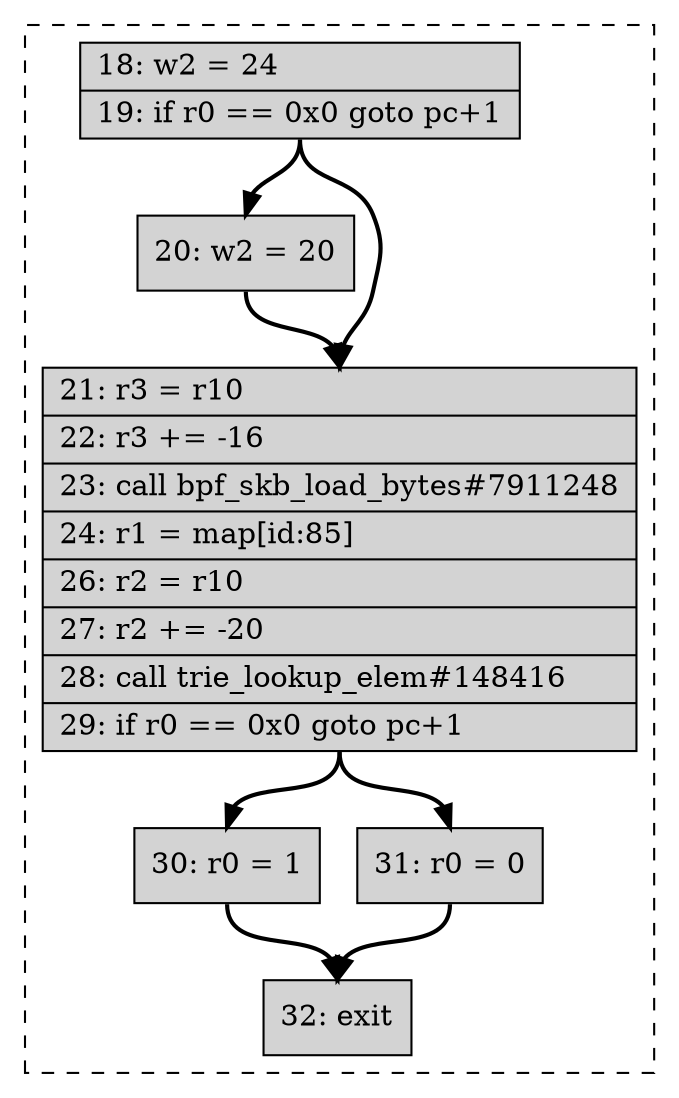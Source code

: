 digraph "DOT graph for eBPF program" {
subgraph "cluster_0" {
	style="dashed";
	color="black";
	label="";

	fn_0_bb_1 [shape=record,style=filled,label="{  18: w2 = 24\l\
  |  19: if r0 == 0x0 goto pc+1\l\
}"];

	fn_0_bb_2 [shape=record,style=filled,label="{  20: w2 = 20\l\
}"];

	fn_0_bb_3 [shape=record,style=filled,label="{  21: r3 = r10\l\
 |   22: r3 += -16\l\
 |   23: call bpf_skb_load_bytes#7911248\l\
 |   24: r1 = map[id:85]\l\
 |   26: r2 = r10\l\
 |   27: r2 += -20\l\
 |   28: call trie_lookup_elem#148416\l\
 |   29: if r0 == 0x0 goto pc+1\l\
}"];

	fn_0_bb_4 [shape=record,style=filled,label="{  30: r0 = 1\l\
}"];

	fn_0_bb_5 [shape=record,style=filled,label="{  31: r0 = 0\l\
}"];

	fn_0_bb_6 [shape=record,style=filled,label="{  32: exit\l\
}"];

	fn_0_bb_1:s -> fn_0_bb_2:n [style="solid,bold", color=black, weight=10, constraint=true];
	fn_0_bb_1:s -> fn_0_bb_3:n [style="solid,bold", color=black, weight=10, constraint=true];
	fn_0_bb_2:s -> fn_0_bb_3:n [style="solid,bold", color=black, weight=10, constraint=true];
	fn_0_bb_3:s -> fn_0_bb_4:n [style="solid,bold", color=black, weight=10, constraint=true];
	fn_0_bb_3:s -> fn_0_bb_5:n [style="solid,bold", color=black, weight=10, constraint=true];
	fn_0_bb_4:s -> fn_0_bb_6:n [style="solid,bold", color=black, weight=10, constraint=true];
	fn_0_bb_5:s -> fn_0_bb_6:n [style="solid,bold", color=black, weight=10, constraint=true];
}
}
